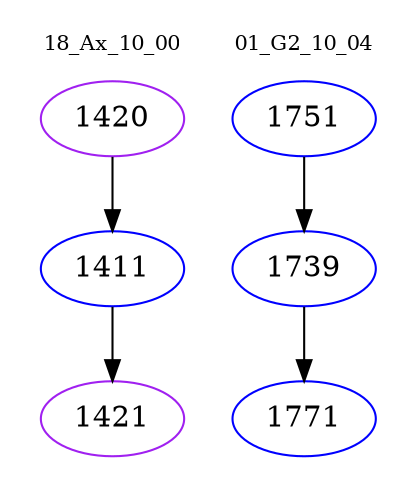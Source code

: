 digraph{
subgraph cluster_0 {
color = white
label = "18_Ax_10_00";
fontsize=10;
T0_1420 [label="1420", color="purple"]
T0_1420 -> T0_1411 [color="black"]
T0_1411 [label="1411", color="blue"]
T0_1411 -> T0_1421 [color="black"]
T0_1421 [label="1421", color="purple"]
}
subgraph cluster_1 {
color = white
label = "01_G2_10_04";
fontsize=10;
T1_1751 [label="1751", color="blue"]
T1_1751 -> T1_1739 [color="black"]
T1_1739 [label="1739", color="blue"]
T1_1739 -> T1_1771 [color="black"]
T1_1771 [label="1771", color="blue"]
}
}
